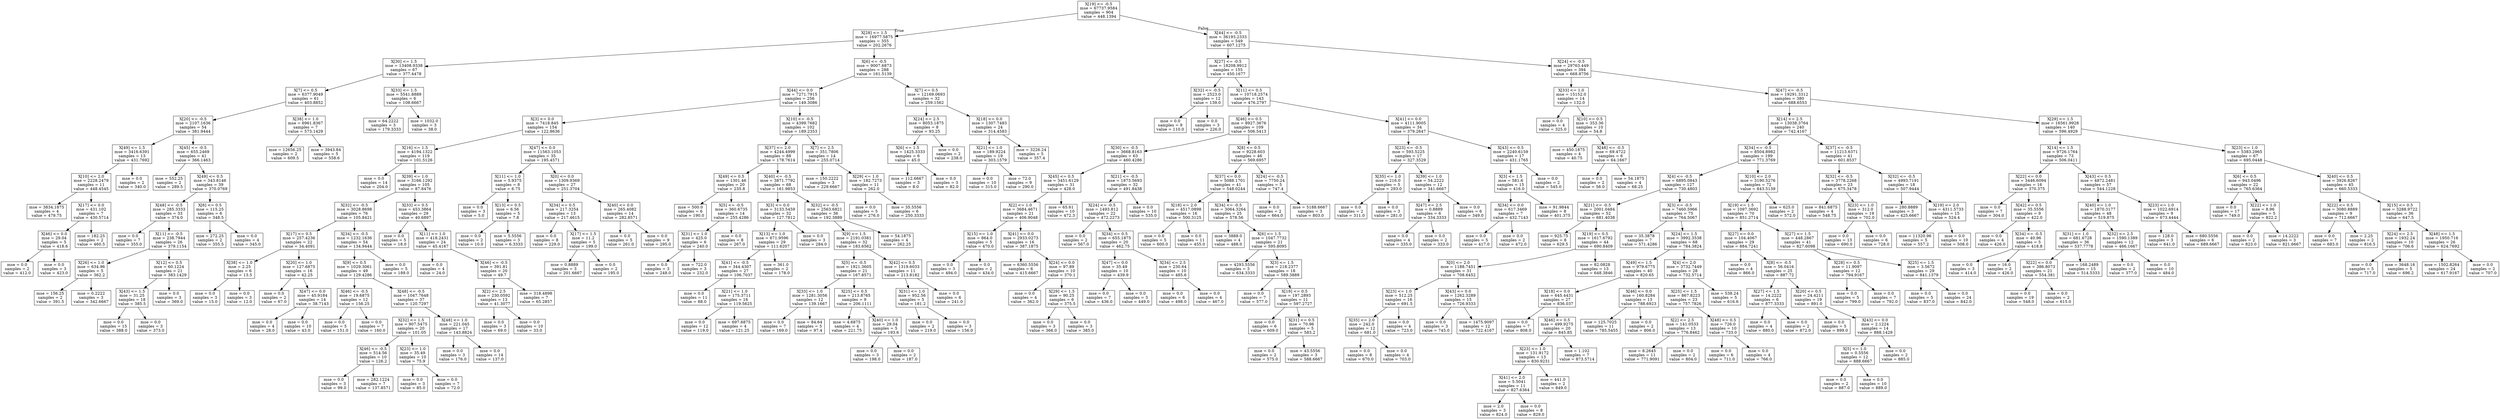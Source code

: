 digraph Tree {
node [shape=box] ;
0 [label="X[19] <= -0.5\nmse = 67737.9584\nsamples = 904\nvalue = 448.1394"] ;
1 [label="X[28] <= 1.5\nmse = 16977.5875\nsamples = 355\nvalue = 202.2676"] ;
0 -> 1 [labeldistance=2.5, labelangle=45, headlabel="True"] ;
2 [label="X[30] <= 1.5\nmse = 13408.9338\nsamples = 67\nvalue = 377.4478"] ;
1 -> 2 ;
3 [label="X[7] <= 0.5\nmse = 6377.9049\nsamples = 61\nvalue = 403.8852"] ;
2 -> 3 ;
4 [label="X[20] <= -0.5\nmse = 2107.1636\nsamples = 54\nvalue = 381.9444"] ;
3 -> 4 ;
5 [label="X[49] <= 1.5\nmse = 3416.6391\nsamples = 13\nvalue = 431.7692"] ;
4 -> 5 ;
6 [label="X[10] <= 2.0\nmse = 2228.2479\nsamples = 11\nvalue = 448.4545"] ;
5 -> 6 ;
7 [label="mse = 3834.1875\nsamples = 4\nvalue = 479.75"] ;
6 -> 7 ;
8 [label="X[17] <= 0.0\nmse = 431.102\nsamples = 7\nvalue = 430.5714"] ;
6 -> 8 ;
9 [label="X[46] <= 0.0\nmse = 29.04\nsamples = 5\nvalue = 418.6"] ;
8 -> 9 ;
10 [label="mse = 0.0\nsamples = 2\nvalue = 412.0"] ;
9 -> 10 ;
11 [label="mse = 0.0\nsamples = 3\nvalue = 423.0"] ;
9 -> 11 ;
12 [label="mse = 182.25\nsamples = 2\nvalue = 460.5"] ;
8 -> 12 ;
13 [label="mse = 0.0\nsamples = 2\nvalue = 340.0"] ;
5 -> 13 ;
14 [label="X[45] <= -0.5\nmse = 655.2469\nsamples = 41\nvalue = 366.1463"] ;
4 -> 14 ;
15 [label="mse = 552.25\nsamples = 2\nvalue = 289.5"] ;
14 -> 15 ;
16 [label="X[49] <= 0.5\nmse = 343.8146\nsamples = 39\nvalue = 370.0769"] ;
14 -> 16 ;
17 [label="X[48] <= -0.5\nmse = 285.3333\nsamples = 33\nvalue = 374.0"] ;
16 -> 17 ;
18 [label="mse = 0.0\nsamples = 7\nvalue = 355.0"] ;
17 -> 18 ;
19 [label="X[11] <= -0.5\nmse = 238.7944\nsamples = 26\nvalue = 379.1154"] ;
17 -> 19 ;
20 [label="X[26] <= 1.0\nmse = 634.96\nsamples = 5\nvalue = 362.2"] ;
19 -> 20 ;
21 [label="mse = 156.25\nsamples = 2\nvalue = 391.5"] ;
20 -> 21 ;
22 [label="mse = 0.2222\nsamples = 3\nvalue = 342.6667"] ;
20 -> 22 ;
23 [label="X[12] <= 0.5\nmse = 60.1224\nsamples = 21\nvalue = 383.1429"] ;
19 -> 23 ;
24 [label="X[43] <= 1.5\nmse = 31.25\nsamples = 18\nvalue = 385.5"] ;
23 -> 24 ;
25 [label="mse = 0.0\nsamples = 15\nvalue = 388.0"] ;
24 -> 25 ;
26 [label="mse = 0.0\nsamples = 3\nvalue = 373.0"] ;
24 -> 26 ;
27 [label="mse = 0.0\nsamples = 3\nvalue = 369.0"] ;
23 -> 27 ;
28 [label="X[6] <= 0.5\nmse = 115.25\nsamples = 6\nvalue = 348.5"] ;
16 -> 28 ;
29 [label="mse = 272.25\nsamples = 2\nvalue = 355.5"] ;
28 -> 29 ;
30 [label="mse = 0.0\nsamples = 4\nvalue = 345.0"] ;
28 -> 30 ;
31 [label="X[38] <= 1.0\nmse = 6961.8367\nsamples = 7\nvalue = 573.1429"] ;
3 -> 31 ;
32 [label="mse = 12656.25\nsamples = 2\nvalue = 609.5"] ;
31 -> 32 ;
33 [label="mse = 3943.84\nsamples = 5\nvalue = 558.6"] ;
31 -> 33 ;
34 [label="X[33] <= 1.5\nmse = 5541.8889\nsamples = 6\nvalue = 108.6667"] ;
2 -> 34 ;
35 [label="mse = 64.2222\nsamples = 3\nvalue = 179.3333"] ;
34 -> 35 ;
36 [label="mse = 1032.0\nsamples = 3\nvalue = 38.0"] ;
34 -> 36 ;
37 [label="X[6] <= -0.5\nmse = 9007.6873\nsamples = 288\nvalue = 161.5139"] ;
1 -> 37 ;
38 [label="X[44] <= 0.0\nmse = 7271.7915\nsamples = 256\nvalue = 149.3086"] ;
37 -> 38 ;
39 [label="X[3] <= 0.0\nmse = 7418.845\nsamples = 154\nvalue = 122.8636"] ;
38 -> 39 ;
40 [label="X[16] <= 1.5\nmse = 4194.1322\nsamples = 119\nvalue = 101.5126"] ;
39 -> 40 ;
41 [label="mse = 0.0\nsamples = 14\nvalue = 204.0"] ;
40 -> 41 ;
42 [label="X[39] <= 1.0\nmse = 3166.1292\nsamples = 105\nvalue = 87.8476"] ;
40 -> 42 ;
43 [label="X[32] <= -0.5\nmse = 3028.8698\nsamples = 76\nvalue = 105.8421"] ;
42 -> 43 ;
44 [label="X[17] <= 0.5\nmse = 257.4236\nsamples = 22\nvalue = 34.4091"] ;
43 -> 44 ;
45 [label="X[38] <= 1.0\nmse = 2.25\nsamples = 6\nvalue = 13.5"] ;
44 -> 45 ;
46 [label="mse = 0.0\nsamples = 3\nvalue = 15.0"] ;
45 -> 46 ;
47 [label="mse = 0.0\nsamples = 3\nvalue = 12.0"] ;
45 -> 47 ;
48 [label="X[20] <= 1.0\nmse = 127.6875\nsamples = 16\nvalue = 42.25"] ;
44 -> 48 ;
49 [label="mse = 0.0\nsamples = 2\nvalue = 67.0"] ;
48 -> 49 ;
50 [label="X[47] <= 0.0\nmse = 45.9184\nsamples = 14\nvalue = 38.7143"] ;
48 -> 50 ;
51 [label="mse = 0.0\nsamples = 4\nvalue = 28.0"] ;
50 -> 51 ;
52 [label="mse = 0.0\nsamples = 10\nvalue = 43.0"] ;
50 -> 52 ;
53 [label="X[34] <= -0.5\nmse = 1232.1636\nsamples = 54\nvalue = 134.9444"] ;
43 -> 53 ;
54 [label="X[9] <= 0.5\nmse = 1029.3061\nsamples = 49\nvalue = 129.4286"] ;
53 -> 54 ;
55 [label="X[46] <= -0.5\nmse = 19.6875\nsamples = 12\nvalue = 156.25"] ;
54 -> 55 ;
56 [label="mse = 0.0\nsamples = 5\nvalue = 151.0"] ;
55 -> 56 ;
57 [label="mse = 0.0\nsamples = 7\nvalue = 160.0"] ;
55 -> 57 ;
58 [label="X[48] <= -0.5\nmse = 1047.7648\nsamples = 37\nvalue = 120.7297"] ;
54 -> 58 ;
59 [label="X[32] <= 1.5\nmse = 907.5475\nsamples = 20\nvalue = 101.05"] ;
58 -> 59 ;
60 [label="X[46] <= -0.5\nmse = 514.56\nsamples = 10\nvalue = 126.2"] ;
59 -> 60 ;
61 [label="mse = 0.0\nsamples = 3\nvalue = 99.0"] ;
60 -> 61 ;
62 [label="mse = 282.1224\nsamples = 7\nvalue = 137.8571"] ;
60 -> 62 ;
63 [label="X[23] <= 1.0\nmse = 35.49\nsamples = 10\nvalue = 75.9"] ;
59 -> 63 ;
64 [label="mse = 0.0\nsamples = 3\nvalue = 85.0"] ;
63 -> 64 ;
65 [label="mse = 0.0\nsamples = 7\nvalue = 72.0"] ;
63 -> 65 ;
66 [label="X[48] <= 1.0\nmse = 221.045\nsamples = 17\nvalue = 143.8824"] ;
58 -> 66 ;
67 [label="mse = 0.0\nsamples = 3\nvalue = 176.0"] ;
66 -> 67 ;
68 [label="mse = 0.0\nsamples = 14\nvalue = 137.0"] ;
66 -> 68 ;
69 [label="mse = 0.0\nsamples = 5\nvalue = 189.0"] ;
53 -> 69 ;
70 [label="X[33] <= 0.5\nmse = 453.3864\nsamples = 29\nvalue = 40.6897"] ;
42 -> 70 ;
71 [label="mse = 0.0\nsamples = 5\nvalue = 18.0"] ;
70 -> 71 ;
72 [label="X[11] <= 1.0\nmse = 418.2431\nsamples = 24\nvalue = 45.4167"] ;
70 -> 72 ;
73 [label="mse = 0.0\nsamples = 4\nvalue = 24.0"] ;
72 -> 73 ;
74 [label="X[46] <= -0.5\nmse = 391.81\nsamples = 20\nvalue = 49.7"] ;
72 -> 74 ;
75 [label="X[2] <= 2.5\nmse = 230.0592\nsamples = 13\nvalue = 41.3077"] ;
74 -> 75 ;
76 [label="mse = 0.0\nsamples = 3\nvalue = 69.0"] ;
75 -> 76 ;
77 [label="mse = 0.0\nsamples = 10\nvalue = 33.0"] ;
75 -> 77 ;
78 [label="mse = 318.4898\nsamples = 7\nvalue = 65.2857"] ;
74 -> 78 ;
79 [label="X[47] <= 0.0\nmse = 11563.1053\nsamples = 35\nvalue = 195.4571"] ;
39 -> 79 ;
80 [label="X[11] <= 1.0\nmse = 5.9375\nsamples = 8\nvalue = 6.75"] ;
79 -> 80 ;
81 [label="mse = 0.0\nsamples = 3\nvalue = 5.0"] ;
80 -> 81 ;
82 [label="X[13] <= 0.5\nmse = 6.56\nsamples = 5\nvalue = 7.8"] ;
80 -> 82 ;
83 [label="mse = 0.0\nsamples = 2\nvalue = 10.0"] ;
82 -> 83 ;
84 [label="mse = 5.5556\nsamples = 3\nvalue = 6.3333"] ;
82 -> 84 ;
85 [label="X[0] <= 0.0\nmse = 1309.9369\nsamples = 27\nvalue = 251.3704"] ;
79 -> 85 ;
86 [label="X[34] <= 0.5\nmse = 217.3254\nsamples = 13\nvalue = 217.4615"] ;
85 -> 86 ;
87 [label="mse = 0.0\nsamples = 8\nvalue = 229.0"] ;
86 -> 87 ;
88 [label="X[17] <= 1.5\nmse = 11.2\nsamples = 5\nvalue = 199.0"] ;
86 -> 88 ;
89 [label="mse = 0.8889\nsamples = 3\nvalue = 201.6667"] ;
88 -> 89 ;
90 [label="mse = 0.0\nsamples = 2\nvalue = 195.0"] ;
88 -> 90 ;
91 [label="X[40] <= 0.0\nmse = 265.4082\nsamples = 14\nvalue = 282.8571"] ;
85 -> 91 ;
92 [label="mse = 0.0\nsamples = 5\nvalue = 261.0"] ;
91 -> 92 ;
93 [label="mse = 0.0\nsamples = 9\nvalue = 295.0"] ;
91 -> 93 ;
94 [label="X[10] <= -0.5\nmse = 4399.7682\nsamples = 102\nvalue = 189.2353"] ;
38 -> 94 ;
95 [label="X[37] <= 2.0\nmse = 4244.4999\nsamples = 88\nvalue = 178.7614"] ;
94 -> 95 ;
96 [label="X[49] <= 0.5\nmse = 1301.46\nsamples = 20\nvalue = 235.8"] ;
95 -> 96 ;
97 [label="mse = 500.0\nsamples = 6\nvalue = 190.0"] ;
96 -> 97 ;
98 [label="X[5] <= -0.5\nmse = 360.6735\nsamples = 14\nvalue = 255.4286"] ;
96 -> 98 ;
99 [label="X[31] <= 1.0\nmse = 425.0\nsamples = 6\nvalue = 240.0"] ;
98 -> 99 ;
100 [label="mse = 0.0\nsamples = 3\nvalue = 248.0"] ;
99 -> 100 ;
101 [label="mse = 722.0\nsamples = 3\nvalue = 232.0"] ;
99 -> 101 ;
102 [label="mse = 0.0\nsamples = 8\nvalue = 267.0"] ;
98 -> 102 ;
103 [label="X[40] <= -0.5\nmse = 3871.7792\nsamples = 68\nvalue = 161.9853"] ;
95 -> 103 ;
104 [label="X[3] <= 0.0\nmse = 3133.5459\nsamples = 32\nvalue = 127.7812"] ;
103 -> 104 ;
105 [label="X[13] <= 1.0\nmse = 671.9596\nsamples = 29\nvalue = 111.6207"] ;
104 -> 105 ;
106 [label="X[41] <= -0.5\nmse = 344.4307\nsamples = 27\nvalue = 106.7037"] ;
105 -> 106 ;
107 [label="mse = 0.0\nsamples = 11\nvalue = 88.0"] ;
106 -> 107 ;
108 [label="X[21] <= 1.0\nmse = 175.3711\nsamples = 16\nvalue = 119.5625"] ;
106 -> 108 ;
109 [label="mse = 0.0\nsamples = 12\nvalue = 119.0"] ;
108 -> 109 ;
110 [label="mse = 697.6875\nsamples = 4\nvalue = 121.25"] ;
108 -> 110 ;
111 [label="mse = 361.0\nsamples = 2\nvalue = 178.0"] ;
105 -> 111 ;
112 [label="mse = 0.0\nsamples = 3\nvalue = 284.0"] ;
104 -> 112 ;
113 [label="X[32] <= -0.5\nmse = 2563.6821\nsamples = 36\nvalue = 192.3889"] ;
103 -> 113 ;
114 [label="X[9] <= 1.5\nmse = 2191.0381\nsamples = 32\nvalue = 183.6562"] ;
113 -> 114 ;
115 [label="X[5] <= -0.5\nmse = 1921.3605\nsamples = 21\nvalue = 167.8571"] ;
114 -> 115 ;
116 [label="X[33] <= 1.0\nmse = 1281.3056\nsamples = 12\nvalue = 139.1667"] ;
115 -> 116 ;
117 [label="mse = 0.0\nsamples = 7\nvalue = 169.0"] ;
116 -> 117 ;
118 [label="mse = 84.64\nsamples = 5\nvalue = 97.4"] ;
116 -> 118 ;
119 [label="X[25] <= 0.5\nmse = 213.8765\nsamples = 9\nvalue = 206.1111"] ;
115 -> 119 ;
120 [label="mse = 4.6875\nsamples = 4\nvalue = 221.75"] ;
119 -> 120 ;
121 [label="X[40] <= 1.0\nmse = 29.04\nsamples = 5\nvalue = 193.6"] ;
119 -> 121 ;
122 [label="mse = 0.0\nsamples = 3\nvalue = 198.0"] ;
121 -> 122 ;
123 [label="mse = 0.0\nsamples = 2\nvalue = 187.0"] ;
121 -> 123 ;
124 [label="X[42] <= 0.5\nmse = 1319.6033\nsamples = 11\nvalue = 213.8182"] ;
114 -> 124 ;
125 [label="X[31] <= 1.0\nmse = 952.56\nsamples = 5\nvalue = 181.2"] ;
124 -> 125 ;
126 [label="mse = 0.0\nsamples = 2\nvalue = 219.0"] ;
125 -> 126 ;
127 [label="mse = 0.0\nsamples = 3\nvalue = 156.0"] ;
125 -> 127 ;
128 [label="mse = 0.0\nsamples = 6\nvalue = 241.0"] ;
124 -> 128 ;
129 [label="mse = 54.1875\nsamples = 4\nvalue = 262.25"] ;
113 -> 129 ;
130 [label="X[7] <= 2.5\nmse = 351.7806\nsamples = 14\nvalue = 255.0714"] ;
94 -> 130 ;
131 [label="mse = 150.2222\nsamples = 3\nvalue = 229.6667"] ;
130 -> 131 ;
132 [label="X[29] <= 1.0\nmse = 182.7273\nsamples = 11\nvalue = 262.0"] ;
130 -> 132 ;
133 [label="mse = 0.0\nsamples = 5\nvalue = 276.0"] ;
132 -> 133 ;
134 [label="mse = 35.5556\nsamples = 6\nvalue = 250.3333"] ;
132 -> 134 ;
135 [label="X[7] <= 0.5\nmse = 12169.0693\nsamples = 32\nvalue = 259.1562"] ;
37 -> 135 ;
136 [label="X[24] <= 2.5\nmse = 8053.1875\nsamples = 8\nvalue = 93.25"] ;
135 -> 136 ;
137 [label="X[6] <= 1.5\nmse = 1425.3333\nsamples = 6\nvalue = 45.0"] ;
136 -> 137 ;
138 [label="mse = 112.6667\nsamples = 3\nvalue = 8.0"] ;
137 -> 138 ;
139 [label="mse = 0.0\nsamples = 3\nvalue = 82.0"] ;
137 -> 139 ;
140 [label="mse = 0.0\nsamples = 2\nvalue = 238.0"] ;
136 -> 140 ;
141 [label="X[18] <= 0.0\nmse = 1307.7483\nsamples = 24\nvalue = 314.4583"] ;
135 -> 141 ;
142 [label="X[21] <= 1.0\nmse = 189.9224\nsamples = 19\nvalue = 303.1579"] ;
141 -> 142 ;
143 [label="mse = 0.0\nsamples = 10\nvalue = 315.0"] ;
142 -> 143 ;
144 [label="mse = 72.0\nsamples = 9\nvalue = 290.0"] ;
142 -> 144 ;
145 [label="mse = 3226.24\nsamples = 5\nvalue = 357.4"] ;
141 -> 145 ;
146 [label="X[44] <= -0.5\nmse = 36193.2333\nsamples = 549\nvalue = 607.1275"] ;
0 -> 146 [labeldistance=2.5, labelangle=-45, headlabel="False"] ;
147 [label="X[27] <= -0.5\nmse = 18208.9912\nsamples = 155\nvalue = 450.1677"] ;
146 -> 147 ;
148 [label="X[32] <= -0.5\nmse = 2523.0\nsamples = 12\nvalue = 139.0"] ;
147 -> 148 ;
149 [label="mse = 0.0\nsamples = 9\nvalue = 110.0"] ;
148 -> 149 ;
150 [label="mse = 0.0\nsamples = 3\nvalue = 226.0"] ;
148 -> 150 ;
151 [label="X[11] <= 0.5\nmse = 10718.2574\nsamples = 143\nvalue = 476.2797"] ;
147 -> 151 ;
152 [label="X[46] <= 0.5\nmse = 8927.3676\nsamples = 109\nvalue = 506.5413"] ;
151 -> 152 ;
153 [label="X[30] <= -0.5\nmse = 3668.8163\nsamples = 63\nvalue = 460.4286"] ;
152 -> 153 ;
154 [label="X[45] <= 0.5\nmse = 3451.6129\nsamples = 31\nvalue = 428.0"] ;
153 -> 154 ;
155 [label="X[2] <= 1.0\nmse = 3684.4671\nsamples = 21\nvalue = 406.9048"] ;
154 -> 155 ;
156 [label="X[15] <= 1.0\nmse = 864.0\nsamples = 5\nvalue = 470.0"] ;
155 -> 156 ;
157 [label="mse = 0.0\nsamples = 3\nvalue = 494.0"] ;
156 -> 157 ;
158 [label="mse = 0.0\nsamples = 2\nvalue = 434.0"] ;
156 -> 158 ;
159 [label="X[41] <= 0.0\nmse = 2933.0273\nsamples = 16\nvalue = 387.1875"] ;
155 -> 159 ;
160 [label="mse = 6360.5556\nsamples = 6\nvalue = 415.6667"] ;
159 -> 160 ;
161 [label="X[24] <= 0.0\nmse = 97.89\nsamples = 10\nvalue = 370.1"] ;
159 -> 161 ;
162 [label="mse = 0.0\nsamples = 4\nvalue = 362.0"] ;
161 -> 162 ;
163 [label="X[29] <= 1.5\nmse = 90.25\nsamples = 6\nvalue = 375.5"] ;
161 -> 163 ;
164 [label="mse = 0.0\nsamples = 3\nvalue = 366.0"] ;
163 -> 164 ;
165 [label="mse = 0.0\nsamples = 3\nvalue = 385.0"] ;
163 -> 165 ;
166 [label="mse = 65.61\nsamples = 10\nvalue = 472.3"] ;
154 -> 166 ;
167 [label="X[21] <= -0.5\nmse = 1873.5693\nsamples = 32\nvalue = 491.8438"] ;
153 -> 167 ;
168 [label="X[24] <= -0.5\nmse = 1493.812\nsamples = 22\nvalue = 472.2273"] ;
167 -> 168 ;
169 [label="mse = 0.0\nsamples = 2\nvalue = 567.0"] ;
168 -> 169 ;
170 [label="X[34] <= 0.5\nmse = 655.1875\nsamples = 20\nvalue = 462.75"] ;
168 -> 170 ;
171 [label="X[47] <= 0.0\nmse = 35.49\nsamples = 10\nvalue = 439.9"] ;
170 -> 171 ;
172 [label="mse = 0.0\nsamples = 7\nvalue = 436.0"] ;
171 -> 172 ;
173 [label="mse = 0.0\nsamples = 3\nvalue = 449.0"] ;
171 -> 173 ;
174 [label="X[34] <= 2.5\nmse = 230.64\nsamples = 10\nvalue = 485.6"] ;
170 -> 174 ;
175 [label="mse = 0.0\nsamples = 6\nvalue = 498.0"] ;
174 -> 175 ;
176 [label="mse = 0.0\nsamples = 4\nvalue = 467.0"] ;
174 -> 176 ;
177 [label="mse = 0.0\nsamples = 10\nvalue = 535.0"] ;
167 -> 177 ;
178 [label="X[8] <= 0.5\nmse = 9228.603\nsamples = 46\nvalue = 569.6957"] ;
152 -> 178 ;
179 [label="X[37] <= 0.0\nmse = 5088.1701\nsamples = 41\nvalue = 548.0244"] ;
178 -> 179 ;
180 [label="X[18] <= 2.0\nmse = 4517.0898\nsamples = 16\nvalue = 500.3125"] ;
179 -> 180 ;
181 [label="mse = 0.0\nsamples = 5\nvalue = 600.0"] ;
180 -> 181 ;
182 [label="mse = 0.0\nsamples = 11\nvalue = 455.0"] ;
180 -> 182 ;
183 [label="X[34] <= -0.5\nmse = 3064.3264\nsamples = 25\nvalue = 578.56"] ;
179 -> 183 ;
184 [label="mse = 3888.0\nsamples = 4\nvalue = 488.0"] ;
183 -> 184 ;
185 [label="X[6] <= 1.5\nmse = 1047.7732\nsamples = 21\nvalue = 595.8095"] ;
183 -> 185 ;
186 [label="mse = 4293.5556\nsamples = 3\nvalue = 634.3333"] ;
185 -> 186 ;
187 [label="X[3] <= 1.5\nmse = 218.2377\nsamples = 18\nvalue = 589.3889"] ;
185 -> 187 ;
188 [label="mse = 0.0\nsamples = 7\nvalue = 577.0"] ;
187 -> 188 ;
189 [label="X[19] <= 0.5\nmse = 197.2893\nsamples = 11\nvalue = 597.2727"] ;
187 -> 189 ;
190 [label="mse = 0.0\nsamples = 6\nvalue = 609.0"] ;
189 -> 190 ;
191 [label="X[31] <= 0.5\nmse = 70.96\nsamples = 5\nvalue = 583.2"] ;
189 -> 191 ;
192 [label="mse = 0.0\nsamples = 2\nvalue = 575.0"] ;
191 -> 192 ;
193 [label="mse = 43.5556\nsamples = 3\nvalue = 588.6667"] ;
191 -> 193 ;
194 [label="X[24] <= -0.5\nmse = 7750.24\nsamples = 5\nvalue = 747.4"] ;
178 -> 194 ;
195 [label="mse = 0.0\nsamples = 2\nvalue = 664.0"] ;
194 -> 195 ;
196 [label="mse = 5188.6667\nsamples = 3\nvalue = 803.0"] ;
194 -> 196 ;
197 [label="X[41] <= 0.0\nmse = 4111.9005\nsamples = 34\nvalue = 379.2647"] ;
151 -> 197 ;
198 [label="X[23] <= -0.5\nmse = 593.5225\nsamples = 17\nvalue = 327.3529"] ;
197 -> 198 ;
199 [label="X[35] <= 1.0\nmse = 216.0\nsamples = 5\nvalue = 293.0"] ;
198 -> 199 ;
200 [label="mse = 0.0\nsamples = 2\nvalue = 311.0"] ;
199 -> 200 ;
201 [label="mse = 0.0\nsamples = 3\nvalue = 281.0"] ;
199 -> 201 ;
202 [label="X[39] <= 1.0\nmse = 54.2222\nsamples = 12\nvalue = 341.6667"] ;
198 -> 202 ;
203 [label="X[47] <= 2.5\nmse = 0.8889\nsamples = 6\nvalue = 334.3333"] ;
202 -> 203 ;
204 [label="mse = 0.0\nsamples = 4\nvalue = 335.0"] ;
203 -> 204 ;
205 [label="mse = 0.0\nsamples = 2\nvalue = 333.0"] ;
203 -> 205 ;
206 [label="mse = 0.0\nsamples = 6\nvalue = 349.0"] ;
202 -> 206 ;
207 [label="X[43] <= 0.5\nmse = 2240.6159\nsamples = 17\nvalue = 431.1765"] ;
197 -> 207 ;
208 [label="X[3] <= 1.5\nmse = 581.6\nsamples = 15\nvalue = 416.0"] ;
207 -> 208 ;
209 [label="X[34] <= 0.0\nmse = 617.3469\nsamples = 7\nvalue = 432.7143"] ;
208 -> 209 ;
210 [label="mse = 0.0\nsamples = 5\nvalue = 417.0"] ;
209 -> 210 ;
211 [label="mse = 0.0\nsamples = 2\nvalue = 472.0"] ;
209 -> 211 ;
212 [label="mse = 91.9844\nsamples = 8\nvalue = 401.375"] ;
208 -> 212 ;
213 [label="mse = 0.0\nsamples = 2\nvalue = 545.0"] ;
207 -> 213 ;
214 [label="X[24] <= -0.5\nmse = 29763.449\nsamples = 394\nvalue = 668.8756"] ;
146 -> 214 ;
215 [label="X[33] <= 1.0\nmse = 15152.0\nsamples = 14\nvalue = 132.0"] ;
214 -> 215 ;
216 [label="mse = 0.0\nsamples = 4\nvalue = 325.0"] ;
215 -> 216 ;
217 [label="X[10] <= 0.5\nmse = 353.36\nsamples = 10\nvalue = 54.8"] ;
215 -> 217 ;
218 [label="mse = 450.1875\nsamples = 4\nvalue = 40.75"] ;
217 -> 218 ;
219 [label="X[48] <= -0.5\nmse = 69.4722\nsamples = 6\nvalue = 64.1667"] ;
217 -> 219 ;
220 [label="mse = 0.0\nsamples = 2\nvalue = 56.0"] ;
219 -> 220 ;
221 [label="mse = 54.1875\nsamples = 4\nvalue = 68.25"] ;
219 -> 221 ;
222 [label="X[47] <= -0.5\nmse = 19291.3312\nsamples = 380\nvalue = 688.6553"] ;
214 -> 222 ;
223 [label="X[14] <= 2.5\nmse = 13038.3764\nsamples = 240\nvalue = 742.4167"] ;
222 -> 223 ;
224 [label="X[34] <= -0.5\nmse = 8504.8982\nsamples = 199\nvalue = 771.3769"] ;
223 -> 224 ;
225 [label="X[4] <= -0.5\nmse = 6895.0843\nsamples = 127\nvalue = 730.4803"] ;
224 -> 225 ;
226 [label="X[21] <= -0.5\nmse = 2001.0484\nsamples = 52\nvalue = 681.4038"] ;
225 -> 226 ;
227 [label="mse = 925.75\nsamples = 8\nvalue = 629.5"] ;
226 -> 227 ;
228 [label="X[19] <= 0.5\nmse = 1617.6792\nsamples = 44\nvalue = 690.8409"] ;
226 -> 228 ;
229 [label="X[0] <= 2.0\nmse = 1188.7451\nsamples = 31\nvalue = 708.6452"] ;
228 -> 229 ;
230 [label="X[23] <= 1.0\nmse = 512.25\nsamples = 16\nvalue = 691.5"] ;
229 -> 230 ;
231 [label="X[35] <= 2.0\nmse = 242.0\nsamples = 12\nvalue = 681.0"] ;
230 -> 231 ;
232 [label="mse = 0.0\nsamples = 8\nvalue = 670.0"] ;
231 -> 232 ;
233 [label="mse = 0.0\nsamples = 4\nvalue = 703.0"] ;
231 -> 233 ;
234 [label="mse = 0.0\nsamples = 4\nvalue = 723.0"] ;
230 -> 234 ;
235 [label="X[43] <= 0.0\nmse = 1262.3289\nsamples = 15\nvalue = 726.9333"] ;
229 -> 235 ;
236 [label="mse = 0.0\nsamples = 3\nvalue = 745.0"] ;
235 -> 236 ;
237 [label="mse = 1475.9097\nsamples = 12\nvalue = 722.4167"] ;
235 -> 237 ;
238 [label="mse = 82.0828\nsamples = 13\nvalue = 648.3846"] ;
228 -> 238 ;
239 [label="X[3] <= -0.5\nmse = 7460.5966\nsamples = 75\nvalue = 764.5067"] ;
225 -> 239 ;
240 [label="mse = 35.3878\nsamples = 7\nvalue = 571.4286"] ;
239 -> 240 ;
241 [label="X[24] <= 1.5\nmse = 3992.3538\nsamples = 68\nvalue = 784.3824"] ;
239 -> 241 ;
242 [label="X[49] <= 1.5\nmse = 979.6775\nsamples = 40\nvalue = 820.65"] ;
241 -> 242 ;
243 [label="X[18] <= 0.0\nmse = 645.4431\nsamples = 27\nvalue = 836.037"] ;
242 -> 243 ;
244 [label="mse = 0.0\nsamples = 7\nvalue = 808.0"] ;
243 -> 244 ;
245 [label="X[46] <= 0.5\nmse = 499.9275\nsamples = 20\nvalue = 845.85"] ;
243 -> 245 ;
246 [label="X[23] <= 1.0\nmse = 131.9172\nsamples = 13\nvalue = 830.9231"] ;
245 -> 246 ;
247 [label="X[41] <= 2.0\nmse = 5.5041\nsamples = 11\nvalue = 827.6364"] ;
246 -> 247 ;
248 [label="mse = 2.0\nsamples = 3\nvalue = 824.0"] ;
247 -> 248 ;
249 [label="mse = 0.0\nsamples = 8\nvalue = 829.0"] ;
247 -> 249 ;
250 [label="mse = 441.0\nsamples = 2\nvalue = 849.0"] ;
246 -> 250 ;
251 [label="mse = 1.102\nsamples = 7\nvalue = 873.5714"] ;
245 -> 251 ;
252 [label="X[46] <= 0.0\nmse = 160.8284\nsamples = 13\nvalue = 788.6923"] ;
242 -> 252 ;
253 [label="mse = 125.7025\nsamples = 11\nvalue = 785.5455"] ;
252 -> 253 ;
254 [label="mse = 0.0\nsamples = 2\nvalue = 806.0"] ;
252 -> 254 ;
255 [label="X[4] <= 2.0\nmse = 3732.7449\nsamples = 28\nvalue = 732.5714"] ;
241 -> 255 ;
256 [label="X[25] <= 1.5\nmse = 867.8223\nsamples = 23\nvalue = 757.7826"] ;
255 -> 256 ;
257 [label="X[2] <= 2.5\nmse = 141.0533\nsamples = 13\nvalue = 776.8462"] ;
256 -> 257 ;
258 [label="mse = 8.2645\nsamples = 11\nvalue = 771.9091"] ;
257 -> 258 ;
259 [label="mse = 0.0\nsamples = 2\nvalue = 804.0"] ;
257 -> 259 ;
260 [label="X[48] <= 0.5\nmse = 726.0\nsamples = 10\nvalue = 733.0"] ;
256 -> 260 ;
261 [label="mse = 0.0\nsamples = 6\nvalue = 711.0"] ;
260 -> 261 ;
262 [label="mse = 0.0\nsamples = 4\nvalue = 766.0"] ;
260 -> 262 ;
263 [label="mse = 538.24\nsamples = 5\nvalue = 616.6"] ;
255 -> 263 ;
264 [label="X[10] <= 2.0\nmse = 3190.5276\nsamples = 72\nvalue = 843.5139"] ;
224 -> 264 ;
265 [label="X[19] <= 1.5\nmse = 1097.3692\nsamples = 70\nvalue = 851.2714"] ;
264 -> 265 ;
266 [label="X[27] <= 0.0\nmse = 104.4067\nsamples = 29\nvalue = 884.7241"] ;
265 -> 266 ;
267 [label="mse = 0.0\nsamples = 4\nvalue = 866.0"] ;
266 -> 267 ;
268 [label="X[8] <= -0.5\nmse = 56.0416\nsamples = 25\nvalue = 887.72"] ;
266 -> 268 ;
269 [label="X[27] <= 1.5\nmse = 14.2222\nsamples = 6\nvalue = 877.3333"] ;
268 -> 269 ;
270 [label="mse = 0.0\nsamples = 4\nvalue = 880.0"] ;
269 -> 270 ;
271 [label="mse = 0.0\nsamples = 2\nvalue = 872.0"] ;
269 -> 271 ;
272 [label="X[20] <= 0.5\nmse = 24.4211\nsamples = 19\nvalue = 891.0"] ;
268 -> 272 ;
273 [label="mse = 0.0\nsamples = 5\nvalue = 899.0"] ;
272 -> 273 ;
274 [label="X[43] <= 0.0\nmse = 2.1224\nsamples = 14\nvalue = 888.1429"] ;
272 -> 274 ;
275 [label="X[5] <= 1.0\nmse = 0.5556\nsamples = 12\nvalue = 888.6667"] ;
274 -> 275 ;
276 [label="mse = 0.0\nsamples = 2\nvalue = 887.0"] ;
275 -> 276 ;
277 [label="mse = 0.0\nsamples = 10\nvalue = 889.0"] ;
275 -> 277 ;
278 [label="mse = 0.0\nsamples = 2\nvalue = 885.0"] ;
274 -> 278 ;
279 [label="X[27] <= 1.5\nmse = 448.2867\nsamples = 41\nvalue = 827.6098"] ;
265 -> 279 ;
280 [label="X[28] <= 0.5\nmse = 11.9097\nsamples = 12\nvalue = 794.9167"] ;
279 -> 280 ;
281 [label="mse = 0.0\nsamples = 5\nvalue = 799.0"] ;
280 -> 281 ;
282 [label="mse = 0.0\nsamples = 7\nvalue = 792.0"] ;
280 -> 282 ;
283 [label="X[25] <= 1.5\nmse = 3.5672\nsamples = 29\nvalue = 841.1379"] ;
279 -> 283 ;
284 [label="mse = 0.0\nsamples = 5\nvalue = 837.0"] ;
283 -> 284 ;
285 [label="mse = 0.0\nsamples = 24\nvalue = 842.0"] ;
283 -> 285 ;
286 [label="mse = 625.0\nsamples = 2\nvalue = 572.0"] ;
264 -> 286 ;
287 [label="X[37] <= -0.5\nmse = 11213.6371\nsamples = 41\nvalue = 601.8537"] ;
223 -> 287 ;
288 [label="X[32] <= -0.5\nmse = 3778.2268\nsamples = 23\nvalue = 675.3478"] ;
287 -> 288 ;
289 [label="mse = 841.6875\nsamples = 4\nvalue = 548.75"] ;
288 -> 289 ;
290 [label="X[23] <= 1.0\nmse = 312.0\nsamples = 19\nvalue = 702.0"] ;
288 -> 290 ;
291 [label="mse = 0.0\nsamples = 13\nvalue = 690.0"] ;
290 -> 291 ;
292 [label="mse = 0.0\nsamples = 6\nvalue = 728.0"] ;
290 -> 292 ;
293 [label="X[32] <= -0.5\nmse = 4993.7191\nsamples = 18\nvalue = 507.9444"] ;
287 -> 293 ;
294 [label="mse = 280.8889\nsamples = 3\nvalue = 425.6667"] ;
293 -> 294 ;
295 [label="X[19] <= 2.0\nmse = 4311.5733\nsamples = 15\nvalue = 524.4"] ;
293 -> 295 ;
296 [label="mse = 11320.96\nsamples = 5\nvalue = 557.2"] ;
295 -> 296 ;
297 [label="mse = 0.0\nsamples = 10\nvalue = 508.0"] ;
295 -> 297 ;
298 [label="X[29] <= 1.5\nmse = 16561.9928\nsamples = 140\nvalue = 596.4929"] ;
222 -> 298 ;
299 [label="X[14] <= 1.5\nmse = 9726.1764\nsamples = 73\nvalue = 506.0411"] ;
298 -> 299 ;
300 [label="X[22] <= 0.0\nmse = 3446.6094\nsamples = 16\nvalue = 370.375"] ;
299 -> 300 ;
301 [label="mse = 0.0\nsamples = 7\nvalue = 304.0"] ;
300 -> 301 ;
302 [label="X[42] <= 0.5\nmse = 35.5556\nsamples = 9\nvalue = 422.0"] ;
300 -> 302 ;
303 [label="mse = 0.0\nsamples = 4\nvalue = 426.0"] ;
302 -> 303 ;
304 [label="X[34] <= -0.5\nmse = 40.96\nsamples = 5\nvalue = 418.8"] ;
302 -> 304 ;
305 [label="mse = 0.0\nsamples = 3\nvalue = 414.0"] ;
304 -> 305 ;
306 [label="mse = 16.0\nsamples = 2\nvalue = 426.0"] ;
304 -> 306 ;
307 [label="X[43] <= 0.5\nmse = 4872.2481\nsamples = 57\nvalue = 544.1228"] ;
299 -> 307 ;
308 [label="X[40] <= 1.0\nmse = 1870.3177\nsamples = 48\nvalue = 519.875"] ;
307 -> 308 ;
309 [label="X[31] <= 1.0\nmse = 681.6728\nsamples = 36\nvalue = 537.7778"] ;
308 -> 309 ;
310 [label="X[22] <= 0.0\nmse = 386.8073\nsamples = 21\nvalue = 554.381"] ;
309 -> 310 ;
311 [label="mse = 0.0\nsamples = 19\nvalue = 548.0"] ;
310 -> 311 ;
312 [label="mse = 0.0\nsamples = 2\nvalue = 615.0"] ;
310 -> 312 ;
313 [label="mse = 168.2489\nsamples = 15\nvalue = 514.5333"] ;
309 -> 313 ;
314 [label="X[32] <= 2.5\nmse = 1590.1389\nsamples = 12\nvalue = 466.1667"] ;
308 -> 314 ;
315 [label="mse = 0.0\nsamples = 2\nvalue = 377.0"] ;
314 -> 315 ;
316 [label="mse = 0.0\nsamples = 10\nvalue = 484.0"] ;
314 -> 316 ;
317 [label="X[23] <= 1.0\nmse = 1022.6914\nsamples = 9\nvalue = 673.4444"] ;
307 -> 317 ;
318 [label="mse = 128.0\nsamples = 3\nvalue = 641.0"] ;
317 -> 318 ;
319 [label="mse = 680.5556\nsamples = 6\nvalue = 689.6667"] ;
317 -> 319 ;
320 [label="X[23] <= 1.0\nmse = 5383.2965\nsamples = 67\nvalue = 695.0448"] ;
298 -> 320 ;
321 [label="X[6] <= 0.5\nmse = 943.0496\nsamples = 22\nvalue = 765.6364"] ;
320 -> 321 ;
322 [label="mse = 0.0\nsamples = 17\nvalue = 749.0"] ;
321 -> 322 ;
323 [label="X[22] <= 1.0\nmse = 8.96\nsamples = 5\nvalue = 822.2"] ;
321 -> 323 ;
324 [label="mse = 0.0\nsamples = 2\nvalue = 823.0"] ;
323 -> 324 ;
325 [label="mse = 14.2222\nsamples = 3\nvalue = 821.6667"] ;
323 -> 325 ;
326 [label="X[40] <= 0.5\nmse = 3926.8267\nsamples = 45\nvalue = 660.5333"] ;
320 -> 326 ;
327 [label="X[22] <= 0.5\nmse = 3080.8889\nsamples = 9\nvalue = 712.6667"] ;
326 -> 327 ;
328 [label="mse = 0.0\nsamples = 7\nvalue = 683.0"] ;
327 -> 328 ;
329 [label="mse = 2.25\nsamples = 2\nvalue = 816.5"] ;
327 -> 329 ;
330 [label="X[15] <= 0.5\nmse = 3288.9722\nsamples = 36\nvalue = 647.5"] ;
326 -> 330 ;
331 [label="X[24] <= 2.5\nmse = 1932.24\nsamples = 10\nvalue = 706.6"] ;
330 -> 331 ;
332 [label="mse = 0.0\nsamples = 5\nvalue = 717.0"] ;
331 -> 332 ;
333 [label="mse = 3648.16\nsamples = 5\nvalue = 696.2"] ;
331 -> 333 ;
334 [label="X[48] <= 1.5\nmse = 1950.716\nsamples = 26\nvalue = 624.7692"] ;
330 -> 334 ;
335 [label="mse = 1502.8264\nsamples = 24\nvalue = 617.9167"] ;
334 -> 335 ;
336 [label="mse = 0.0\nsamples = 2\nvalue = 707.0"] ;
334 -> 336 ;
}